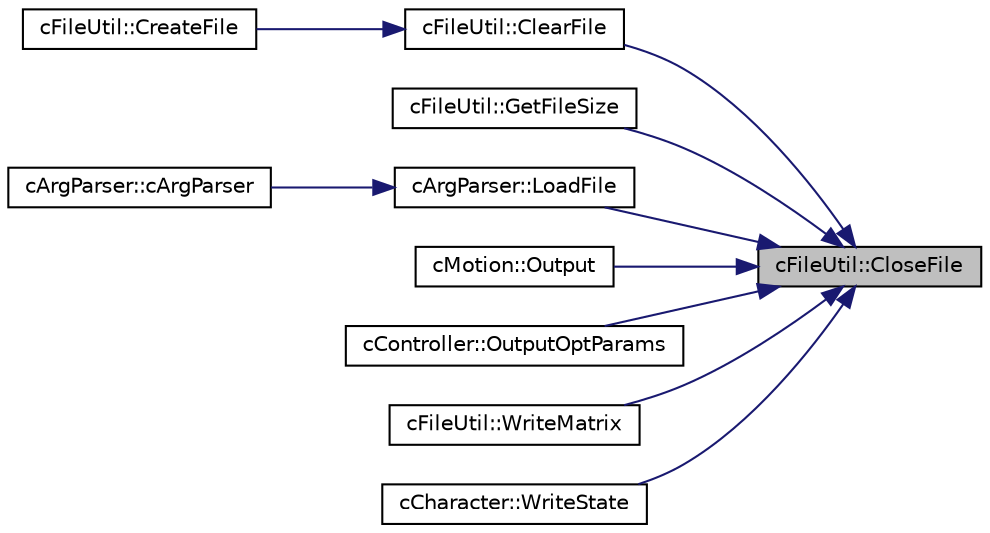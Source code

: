 digraph "cFileUtil::CloseFile"
{
 // LATEX_PDF_SIZE
  edge [fontname="Helvetica",fontsize="10",labelfontname="Helvetica",labelfontsize="10"];
  node [fontname="Helvetica",fontsize="10",shape=record];
  rankdir="RL";
  Node1 [label="cFileUtil::CloseFile",height=0.2,width=0.4,color="black", fillcolor="grey75", style="filled", fontcolor="black",tooltip=" "];
  Node1 -> Node2 [dir="back",color="midnightblue",fontsize="10",style="solid",fontname="Helvetica"];
  Node2 [label="cFileUtil::ClearFile",height=0.2,width=0.4,color="black", fillcolor="white", style="filled",URL="$classc_file_util.html#a880ebf5da55368d815ba1bb76e76af90",tooltip=" "];
  Node2 -> Node3 [dir="back",color="midnightblue",fontsize="10",style="solid",fontname="Helvetica"];
  Node3 [label="cFileUtil::CreateFile",height=0.2,width=0.4,color="black", fillcolor="white", style="filled",URL="$classc_file_util.html#a5c4cc037b3813579bb1893b877d6f5c8",tooltip=" "];
  Node1 -> Node4 [dir="back",color="midnightblue",fontsize="10",style="solid",fontname="Helvetica"];
  Node4 [label="cFileUtil::GetFileSize",height=0.2,width=0.4,color="black", fillcolor="white", style="filled",URL="$classc_file_util.html#ac964a8d1f6a73e1fae4c54777414631e",tooltip=" "];
  Node1 -> Node5 [dir="back",color="midnightblue",fontsize="10",style="solid",fontname="Helvetica"];
  Node5 [label="cArgParser::LoadFile",height=0.2,width=0.4,color="black", fillcolor="white", style="filled",URL="$classc_arg_parser.html#a7a70fd4ba3f07d72eb34cb181a90d864",tooltip=" "];
  Node5 -> Node6 [dir="back",color="midnightblue",fontsize="10",style="solid",fontname="Helvetica"];
  Node6 [label="cArgParser::cArgParser",height=0.2,width=0.4,color="black", fillcolor="white", style="filled",URL="$classc_arg_parser.html#a23b05ad1384bf4af8dc0e3e1f21dce46",tooltip=" "];
  Node1 -> Node7 [dir="back",color="midnightblue",fontsize="10",style="solid",fontname="Helvetica"];
  Node7 [label="cMotion::Output",height=0.2,width=0.4,color="black", fillcolor="white", style="filled",URL="$classc_motion.html#a6fbc0231f132e6813270568b7481bf1a",tooltip=" "];
  Node1 -> Node8 [dir="back",color="midnightblue",fontsize="10",style="solid",fontname="Helvetica"];
  Node8 [label="cController::OutputOptParams",height=0.2,width=0.4,color="black", fillcolor="white", style="filled",URL="$classc_controller.html#ab259a1f57760deab80416037b199aae2",tooltip=" "];
  Node1 -> Node9 [dir="back",color="midnightblue",fontsize="10",style="solid",fontname="Helvetica"];
  Node9 [label="cFileUtil::WriteMatrix",height=0.2,width=0.4,color="black", fillcolor="white", style="filled",URL="$classc_file_util.html#a1e12810b64beab92e339441573555532",tooltip=" "];
  Node1 -> Node10 [dir="back",color="midnightblue",fontsize="10",style="solid",fontname="Helvetica"];
  Node10 [label="cCharacter::WriteState",height=0.2,width=0.4,color="black", fillcolor="white", style="filled",URL="$classc_character.html#ab263df83b763b966a1583ce8785ba010",tooltip=" "];
}
